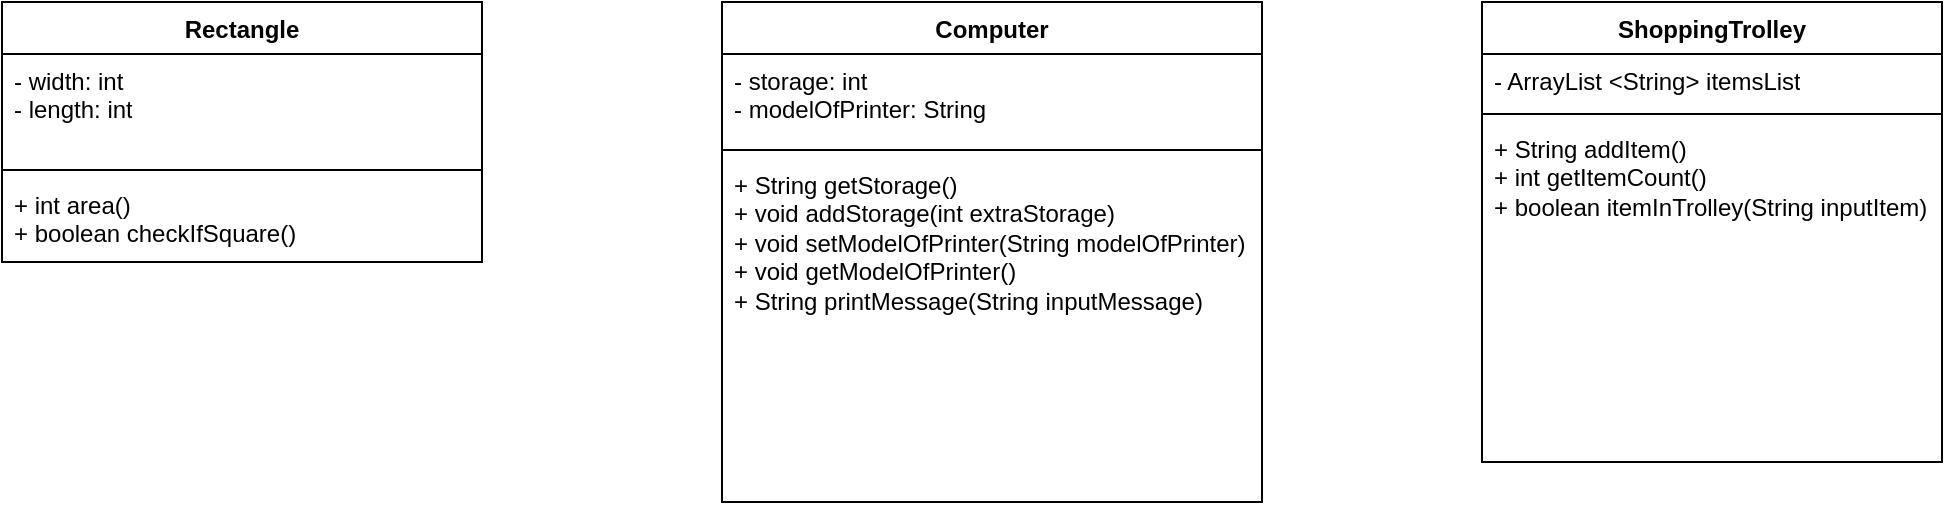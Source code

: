 <mxfile version="23.1.2" type="device">
  <diagram name="Page-1" id="o06Lg_27KZHa6o5Eopua">
    <mxGraphModel dx="2056" dy="1119" grid="1" gridSize="10" guides="1" tooltips="1" connect="1" arrows="1" fold="1" page="1" pageScale="1" pageWidth="827" pageHeight="1169" math="0" shadow="0">
      <root>
        <mxCell id="0" />
        <mxCell id="1" parent="0" />
        <mxCell id="WbYEkhPJVB4LYB7ahN43-1" value="Rectangle" style="swimlane;fontStyle=1;align=center;verticalAlign=top;childLayout=stackLayout;horizontal=1;startSize=26;horizontalStack=0;resizeParent=1;resizeParentMax=0;resizeLast=0;collapsible=1;marginBottom=0;whiteSpace=wrap;html=1;" parent="1" vertex="1">
          <mxGeometry x="40" y="120" width="240" height="130" as="geometry" />
        </mxCell>
        <mxCell id="WbYEkhPJVB4LYB7ahN43-2" value="- width: int&lt;br&gt;- length: int" style="text;strokeColor=none;fillColor=none;align=left;verticalAlign=top;spacingLeft=4;spacingRight=4;overflow=hidden;rotatable=0;points=[[0,0.5],[1,0.5]];portConstraint=eastwest;whiteSpace=wrap;html=1;" parent="WbYEkhPJVB4LYB7ahN43-1" vertex="1">
          <mxGeometry y="26" width="240" height="54" as="geometry" />
        </mxCell>
        <mxCell id="WbYEkhPJVB4LYB7ahN43-3" value="" style="line;strokeWidth=1;fillColor=none;align=left;verticalAlign=middle;spacingTop=-1;spacingLeft=3;spacingRight=3;rotatable=0;labelPosition=right;points=[];portConstraint=eastwest;strokeColor=inherit;" parent="WbYEkhPJVB4LYB7ahN43-1" vertex="1">
          <mxGeometry y="80" width="240" height="8" as="geometry" />
        </mxCell>
        <mxCell id="WbYEkhPJVB4LYB7ahN43-4" value="+ int area()&lt;br&gt;+ boolean checkIfSquare()" style="text;strokeColor=none;fillColor=none;align=left;verticalAlign=top;spacingLeft=4;spacingRight=4;overflow=hidden;rotatable=0;points=[[0,0.5],[1,0.5]];portConstraint=eastwest;whiteSpace=wrap;html=1;" parent="WbYEkhPJVB4LYB7ahN43-1" vertex="1">
          <mxGeometry y="88" width="240" height="42" as="geometry" />
        </mxCell>
        <mxCell id="WbYEkhPJVB4LYB7ahN43-5" style="edgeStyle=orthogonalEdgeStyle;rounded=0;orthogonalLoop=1;jettySize=auto;html=1;exitX=1;exitY=0.5;exitDx=0;exitDy=0;" parent="WbYEkhPJVB4LYB7ahN43-1" source="WbYEkhPJVB4LYB7ahN43-2" target="WbYEkhPJVB4LYB7ahN43-2" edge="1">
          <mxGeometry relative="1" as="geometry" />
        </mxCell>
        <mxCell id="WbYEkhPJVB4LYB7ahN43-6" style="edgeStyle=orthogonalEdgeStyle;rounded=0;orthogonalLoop=1;jettySize=auto;html=1;exitX=1;exitY=0.5;exitDx=0;exitDy=0;" parent="WbYEkhPJVB4LYB7ahN43-1" source="WbYEkhPJVB4LYB7ahN43-2" target="WbYEkhPJVB4LYB7ahN43-2" edge="1">
          <mxGeometry relative="1" as="geometry" />
        </mxCell>
        <mxCell id="3ROJ88R7BYvmHmzv3rB3-2" value="Computer" style="swimlane;fontStyle=1;align=center;verticalAlign=top;childLayout=stackLayout;horizontal=1;startSize=26;horizontalStack=0;resizeParent=1;resizeParentMax=0;resizeLast=0;collapsible=1;marginBottom=0;whiteSpace=wrap;html=1;" parent="1" vertex="1">
          <mxGeometry x="400" y="120" width="270" height="250" as="geometry" />
        </mxCell>
        <mxCell id="3ROJ88R7BYvmHmzv3rB3-3" value="- storage: int&lt;br&gt;- modelOfPrinter: String" style="text;strokeColor=none;fillColor=none;align=left;verticalAlign=top;spacingLeft=4;spacingRight=4;overflow=hidden;rotatable=0;points=[[0,0.5],[1,0.5]];portConstraint=eastwest;whiteSpace=wrap;html=1;" parent="3ROJ88R7BYvmHmzv3rB3-2" vertex="1">
          <mxGeometry y="26" width="270" height="44" as="geometry" />
        </mxCell>
        <mxCell id="3ROJ88R7BYvmHmzv3rB3-4" value="" style="line;strokeWidth=1;fillColor=none;align=left;verticalAlign=middle;spacingTop=-1;spacingLeft=3;spacingRight=3;rotatable=0;labelPosition=right;points=[];portConstraint=eastwest;strokeColor=inherit;" parent="3ROJ88R7BYvmHmzv3rB3-2" vertex="1">
          <mxGeometry y="70" width="270" height="8" as="geometry" />
        </mxCell>
        <mxCell id="3ROJ88R7BYvmHmzv3rB3-5" value="+ String getStorage()&lt;br&gt;+ void addStorage(int extraStorage)&lt;br&gt;+ void setModelOfPrinter(String modelOfPrinter)&lt;br&gt;+ void getModelOfPrinter()&lt;br&gt;+ String printMessage(String inputMessage)" style="text;strokeColor=none;fillColor=none;align=left;verticalAlign=top;spacingLeft=4;spacingRight=4;overflow=hidden;rotatable=0;points=[[0,0.5],[1,0.5]];portConstraint=eastwest;whiteSpace=wrap;html=1;" parent="3ROJ88R7BYvmHmzv3rB3-2" vertex="1">
          <mxGeometry y="78" width="270" height="172" as="geometry" />
        </mxCell>
        <mxCell id="3ROJ88R7BYvmHmzv3rB3-6" value="ShoppingTrolley" style="swimlane;fontStyle=1;align=center;verticalAlign=top;childLayout=stackLayout;horizontal=1;startSize=26;horizontalStack=0;resizeParent=1;resizeParentMax=0;resizeLast=0;collapsible=1;marginBottom=0;whiteSpace=wrap;html=1;" parent="1" vertex="1">
          <mxGeometry x="780" y="120" width="230" height="230" as="geometry" />
        </mxCell>
        <mxCell id="3ROJ88R7BYvmHmzv3rB3-7" value="- ArrayList &amp;lt;String&amp;gt; itemsList" style="text;strokeColor=none;fillColor=none;align=left;verticalAlign=top;spacingLeft=4;spacingRight=4;overflow=hidden;rotatable=0;points=[[0,0.5],[1,0.5]];portConstraint=eastwest;whiteSpace=wrap;html=1;" parent="3ROJ88R7BYvmHmzv3rB3-6" vertex="1">
          <mxGeometry y="26" width="230" height="26" as="geometry" />
        </mxCell>
        <mxCell id="3ROJ88R7BYvmHmzv3rB3-8" value="" style="line;strokeWidth=1;fillColor=none;align=left;verticalAlign=middle;spacingTop=-1;spacingLeft=3;spacingRight=3;rotatable=0;labelPosition=right;points=[];portConstraint=eastwest;strokeColor=inherit;" parent="3ROJ88R7BYvmHmzv3rB3-6" vertex="1">
          <mxGeometry y="52" width="230" height="8" as="geometry" />
        </mxCell>
        <mxCell id="3ROJ88R7BYvmHmzv3rB3-9" value="+ String addItem()&lt;br&gt;+ int getItemCount()&lt;br&gt;+ boolean itemInTrolley(String inputItem)" style="text;strokeColor=none;fillColor=none;align=left;verticalAlign=top;spacingLeft=4;spacingRight=4;overflow=hidden;rotatable=0;points=[[0,0.5],[1,0.5]];portConstraint=eastwest;whiteSpace=wrap;html=1;" parent="3ROJ88R7BYvmHmzv3rB3-6" vertex="1">
          <mxGeometry y="60" width="230" height="170" as="geometry" />
        </mxCell>
      </root>
    </mxGraphModel>
  </diagram>
</mxfile>
